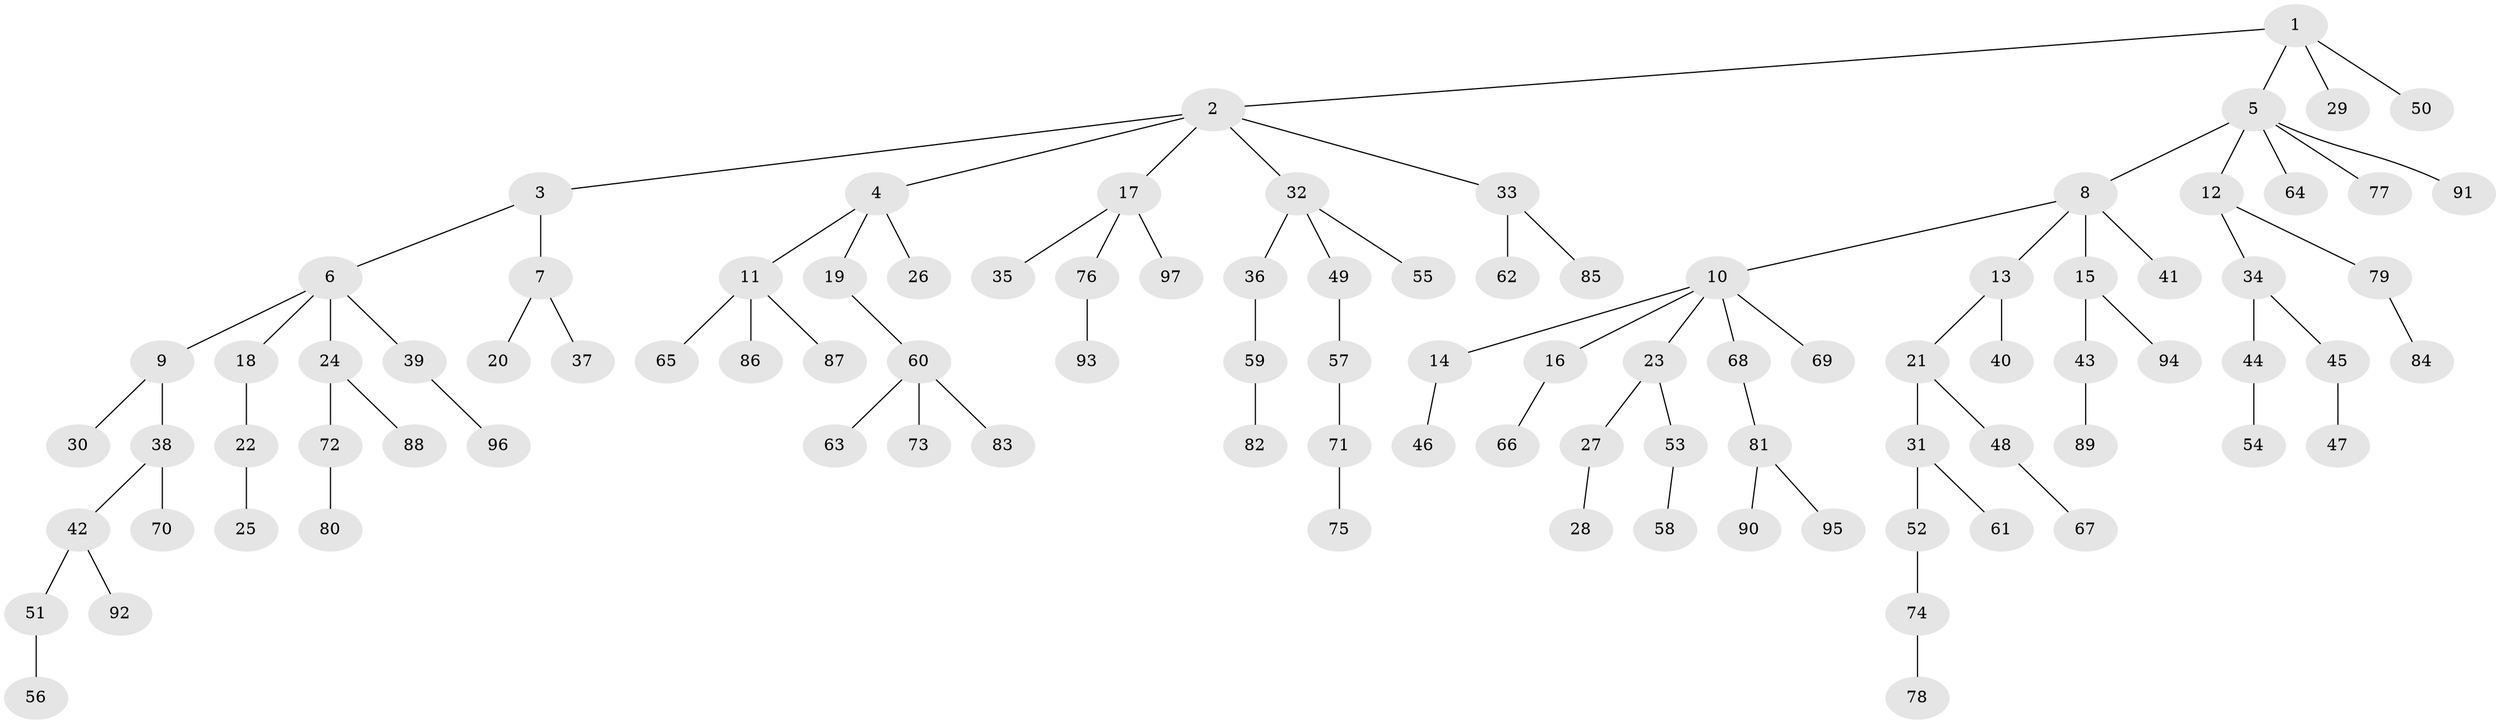 // coarse degree distribution, {3: 0.17647058823529413, 8: 0.014705882352941176, 5: 0.014705882352941176, 6: 0.029411764705882353, 2: 0.22058823529411764, 4: 0.029411764705882353, 1: 0.5147058823529411}
// Generated by graph-tools (version 1.1) at 2025/52/02/27/25 19:52:13]
// undirected, 97 vertices, 96 edges
graph export_dot {
graph [start="1"]
  node [color=gray90,style=filled];
  1;
  2;
  3;
  4;
  5;
  6;
  7;
  8;
  9;
  10;
  11;
  12;
  13;
  14;
  15;
  16;
  17;
  18;
  19;
  20;
  21;
  22;
  23;
  24;
  25;
  26;
  27;
  28;
  29;
  30;
  31;
  32;
  33;
  34;
  35;
  36;
  37;
  38;
  39;
  40;
  41;
  42;
  43;
  44;
  45;
  46;
  47;
  48;
  49;
  50;
  51;
  52;
  53;
  54;
  55;
  56;
  57;
  58;
  59;
  60;
  61;
  62;
  63;
  64;
  65;
  66;
  67;
  68;
  69;
  70;
  71;
  72;
  73;
  74;
  75;
  76;
  77;
  78;
  79;
  80;
  81;
  82;
  83;
  84;
  85;
  86;
  87;
  88;
  89;
  90;
  91;
  92;
  93;
  94;
  95;
  96;
  97;
  1 -- 2;
  1 -- 5;
  1 -- 29;
  1 -- 50;
  2 -- 3;
  2 -- 4;
  2 -- 17;
  2 -- 32;
  2 -- 33;
  3 -- 6;
  3 -- 7;
  4 -- 11;
  4 -- 19;
  4 -- 26;
  5 -- 8;
  5 -- 12;
  5 -- 64;
  5 -- 77;
  5 -- 91;
  6 -- 9;
  6 -- 18;
  6 -- 24;
  6 -- 39;
  7 -- 20;
  7 -- 37;
  8 -- 10;
  8 -- 13;
  8 -- 15;
  8 -- 41;
  9 -- 30;
  9 -- 38;
  10 -- 14;
  10 -- 16;
  10 -- 23;
  10 -- 68;
  10 -- 69;
  11 -- 65;
  11 -- 86;
  11 -- 87;
  12 -- 34;
  12 -- 79;
  13 -- 21;
  13 -- 40;
  14 -- 46;
  15 -- 43;
  15 -- 94;
  16 -- 66;
  17 -- 35;
  17 -- 76;
  17 -- 97;
  18 -- 22;
  19 -- 60;
  21 -- 31;
  21 -- 48;
  22 -- 25;
  23 -- 27;
  23 -- 53;
  24 -- 72;
  24 -- 88;
  27 -- 28;
  31 -- 52;
  31 -- 61;
  32 -- 36;
  32 -- 49;
  32 -- 55;
  33 -- 62;
  33 -- 85;
  34 -- 44;
  34 -- 45;
  36 -- 59;
  38 -- 42;
  38 -- 70;
  39 -- 96;
  42 -- 51;
  42 -- 92;
  43 -- 89;
  44 -- 54;
  45 -- 47;
  48 -- 67;
  49 -- 57;
  51 -- 56;
  52 -- 74;
  53 -- 58;
  57 -- 71;
  59 -- 82;
  60 -- 63;
  60 -- 73;
  60 -- 83;
  68 -- 81;
  71 -- 75;
  72 -- 80;
  74 -- 78;
  76 -- 93;
  79 -- 84;
  81 -- 90;
  81 -- 95;
}
